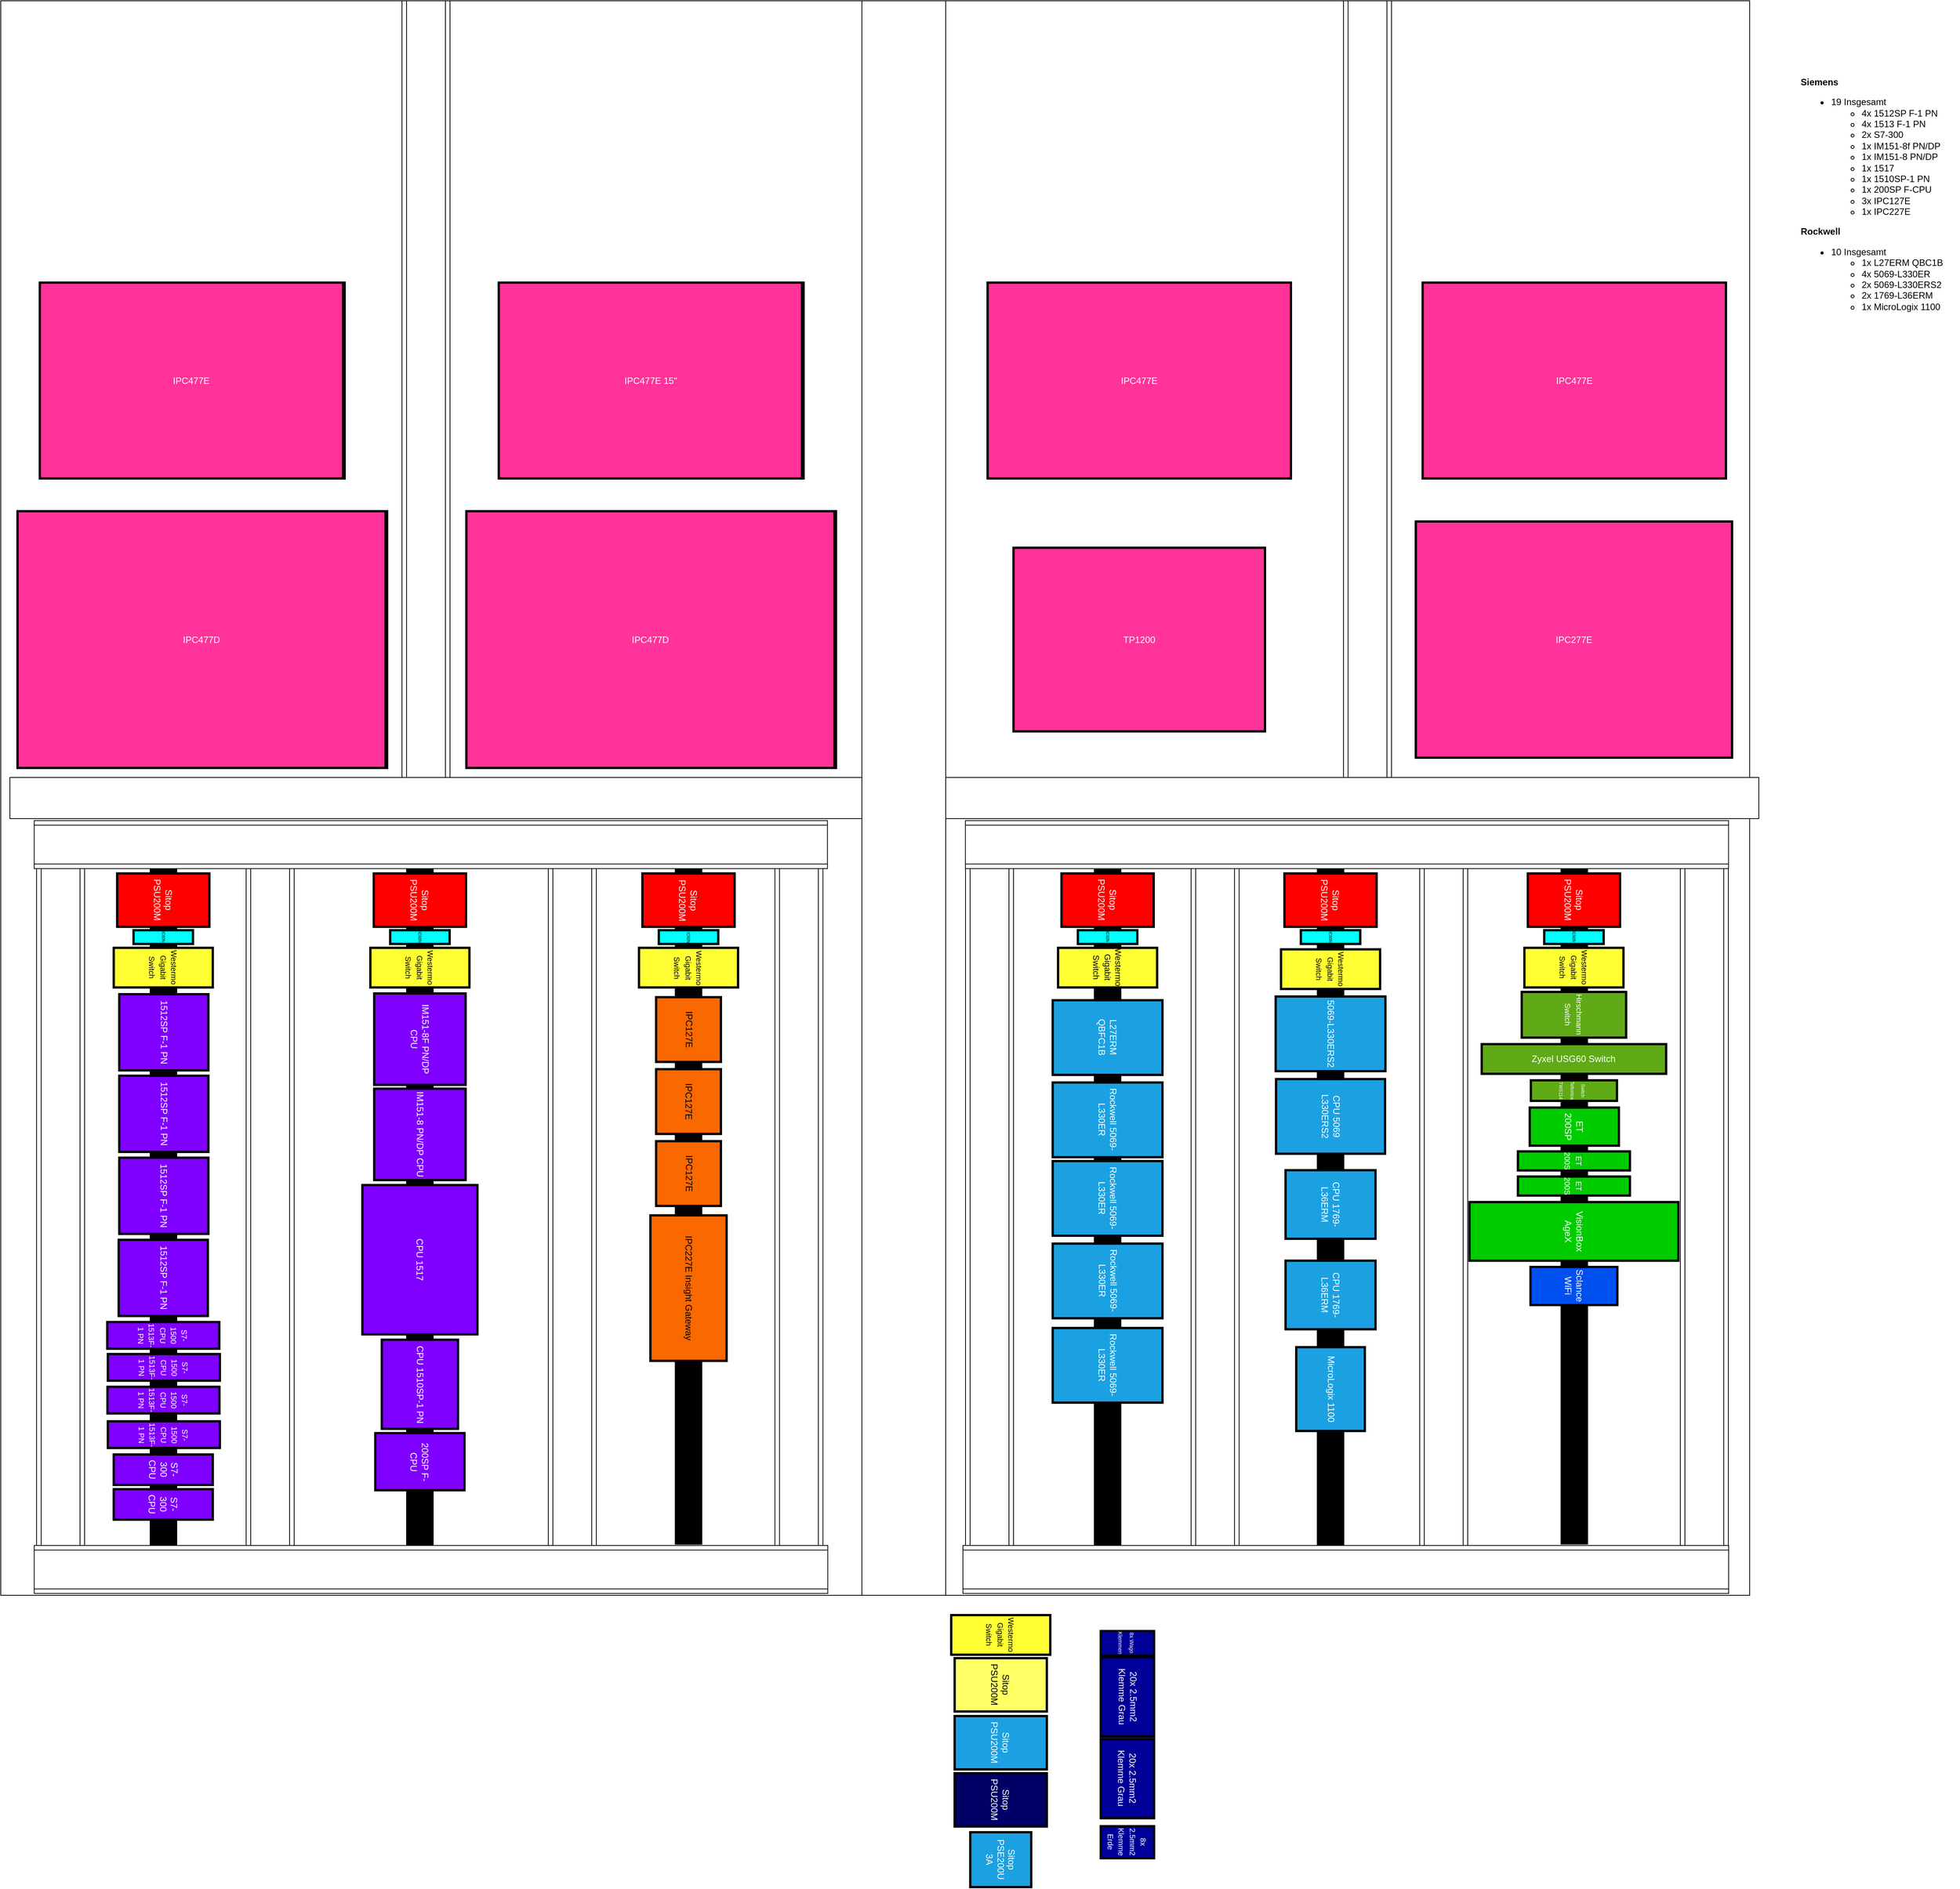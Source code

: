 <mxfile>
    <diagram id="4i3XlWR_qDF0VTYH1KfJ" name="Page-1">
        <mxGraphModel dx="-69" dy="926" grid="1" gridSize="10" guides="1" tooltips="1" connect="1" arrows="1" fold="1" page="1" pageScale="1" pageWidth="850" pageHeight="1100" math="0" shadow="0">
            <root>
                <mxCell id="0"/>
                <mxCell id="1" parent="0"/>
                <mxCell id="2" value="" style="rounded=0;whiteSpace=wrap;html=1;" parent="1" vertex="1">
                    <mxGeometry x="1790" y="70" width="2295" height="2093" as="geometry"/>
                </mxCell>
                <mxCell id="3" value="" style="rounded=0;whiteSpace=wrap;html=1;" parent="1" vertex="1">
                    <mxGeometry x="1802" y="1089.5" width="2295" height="54" as="geometry"/>
                </mxCell>
                <mxCell id="4" value="" style="rounded=0;whiteSpace=wrap;html=1;" parent="1" vertex="1">
                    <mxGeometry x="2920" y="70" width="110" height="2093" as="geometry"/>
                </mxCell>
                <mxCell id="5" value="IPC477D" style="rounded=0;whiteSpace=wrap;html=1;fillColor=#60a917;fontColor=#ffffff;strokeColor=#000000;strokeWidth=3;" parent="1" vertex="1">
                    <mxGeometry x="1814" y="740" width="483" height="337" as="geometry"/>
                </mxCell>
                <mxCell id="6" value="IPC477D" style="rounded=0;whiteSpace=wrap;html=1;fillColor=#60a917;fontColor=#ffffff;strokeColor=#000000;strokeWidth=3;" parent="1" vertex="1">
                    <mxGeometry x="2403" y="740" width="483" height="337" as="geometry"/>
                </mxCell>
                <mxCell id="8" value="IPC277E" style="rounded=0;whiteSpace=wrap;html=1;fillColor=#FF3399;fontColor=#ffffff;strokeColor=#000000;strokeWidth=3;" parent="1" vertex="1">
                    <mxGeometry x="3646.88" y="753.5" width="415" height="310" as="geometry"/>
                </mxCell>
                <mxCell id="11" value="TP1200" style="rounded=0;whiteSpace=wrap;html=1;fillColor=#FF3399;fontColor=#ffffff;strokeColor=#000000;strokeWidth=3;" parent="1" vertex="1">
                    <mxGeometry x="3119" y="788" width="330" height="241" as="geometry"/>
                </mxCell>
                <mxCell id="13" value="IPC477E" style="rounded=0;whiteSpace=wrap;html=1;fillColor=#FF3399;fontColor=#ffffff;strokeColor=#000000;strokeWidth=3;" parent="1" vertex="1">
                    <mxGeometry x="3085" y="440" width="398" height="257" as="geometry"/>
                </mxCell>
                <mxCell id="14" value="IPC477E" style="rounded=0;whiteSpace=wrap;html=1;fillColor=#FF3399;fontColor=#ffffff;strokeColor=#000000;strokeWidth=3;" parent="1" vertex="1">
                    <mxGeometry x="3655.88" y="440" width="398" height="257" as="geometry"/>
                </mxCell>
                <mxCell id="15" value="IPC477E" style="rounded=0;whiteSpace=wrap;html=1;fillColor=#FFCD42;fontColor=#ffffff;strokeColor=#000000;strokeWidth=3;" parent="1" vertex="1">
                    <mxGeometry x="1843.25" y="440" width="398" height="257" as="geometry"/>
                </mxCell>
                <mxCell id="16" value="IPC477E 15&quot;" style="rounded=0;whiteSpace=wrap;html=1;fillColor=#1ba1e2;fontColor=#ffffff;strokeColor=#000000;strokeWidth=3;" parent="1" vertex="1">
                    <mxGeometry x="2445.5" y="440" width="398" height="257" as="geometry"/>
                </mxCell>
                <mxCell id="17" value="" style="shape=process;whiteSpace=wrap;html=1;backgroundOutline=1;rotation=0;" parent="1" vertex="1">
                    <mxGeometry x="2316.5" y="70" width="63" height="1019.5" as="geometry"/>
                </mxCell>
                <mxCell id="18" value="" style="shape=process;whiteSpace=wrap;html=1;backgroundOutline=1;rotation=0;" parent="1" vertex="1">
                    <mxGeometry x="3552" y="70" width="63" height="1019.5" as="geometry"/>
                </mxCell>
                <mxCell id="25" value="" style="shape=process;whiteSpace=wrap;html=1;backgroundOutline=1;rotation=180;direction=east;" parent="1" vertex="1">
                    <mxGeometry x="2112" y="1203" width="63" height="903" as="geometry"/>
                </mxCell>
                <mxCell id="26" value="" style="shape=process;whiteSpace=wrap;html=1;backgroundOutline=1;rotation=180;direction=east;" parent="1" vertex="1">
                    <mxGeometry x="2508.5" y="1207" width="63" height="898" as="geometry"/>
                </mxCell>
                <mxCell id="27" value="" style="shape=process;whiteSpace=wrap;html=1;backgroundOutline=1;rotation=180;direction=east;" parent="1" vertex="1">
                    <mxGeometry x="2805.88" y="1204" width="63" height="898" as="geometry"/>
                </mxCell>
                <mxCell id="28" value="" style="shape=process;whiteSpace=wrap;html=1;backgroundOutline=1;rotation=180;direction=west;" parent="1" vertex="1">
                    <mxGeometry x="3056" y="1203.5" width="63" height="899" as="geometry"/>
                </mxCell>
                <mxCell id="29" value="" style="rounded=0;whiteSpace=wrap;html=1;fillColor=#000000;direction=east;rotation=90;" parent="1" vertex="1">
                    <mxGeometry x="2247.81" y="1633.84" width="889.41" height="35" as="geometry"/>
                </mxCell>
                <mxCell id="30" value="" style="rounded=0;whiteSpace=wrap;html=1;fillColor=#000000;direction=east;rotation=90;" parent="1" vertex="1">
                    <mxGeometry x="1892.22" y="1633.97" width="895.57" height="35" as="geometry"/>
                </mxCell>
                <mxCell id="31" value="" style="rounded=0;whiteSpace=wrap;html=1;fillColor=#000000;direction=east;rotation=90;" parent="1" vertex="1">
                    <mxGeometry x="1557.25" y="1636.25" width="892.5" height="35" as="geometry"/>
                </mxCell>
                <mxCell id="34" value="&lt;font color=&quot;#000000&quot; style=&quot;font-size: 10px;&quot;&gt;Westermo Gigabit Switch&lt;/font&gt;" style="rounded=0;whiteSpace=wrap;html=1;fillColor=#FFFF33;fontColor=#ffffff;strokeColor=#000000;strokeWidth=3;direction=east;rotation=90;" parent="1" vertex="1">
                    <mxGeometry x="1977.25" y="1274.12" width="52" height="130" as="geometry"/>
                </mxCell>
                <mxCell id="35" value="&lt;font color=&quot;#000000&quot; style=&quot;font-size: 10px;&quot;&gt;Westermo Gigabit Switch&lt;/font&gt;" style="rounded=0;whiteSpace=wrap;html=1;fillColor=#FFFF33;fontColor=#ffffff;strokeColor=#000000;strokeWidth=3;direction=east;rotation=90;" parent="1" vertex="1">
                    <mxGeometry x="2666.51" y="1274.12" width="52" height="130" as="geometry"/>
                </mxCell>
                <mxCell id="38" value="&lt;font color=&quot;#000000&quot; style=&quot;font-size: 10px;&quot;&gt;Westermo Gigabit Switch&lt;/font&gt;" style="rounded=0;whiteSpace=wrap;html=1;fillColor=#FFFF33;fontColor=#ffffff;strokeColor=#000000;strokeWidth=3;direction=east;rotation=90;" parent="1" vertex="1">
                    <mxGeometry x="2314.01" y="1274.12" width="52" height="130" as="geometry"/>
                </mxCell>
                <mxCell id="39" value="200SP F-CPU" style="rounded=0;whiteSpace=wrap;html=1;fillColor=#7F00FF;fontColor=#ffffff;strokeColor=#000000;strokeWidth=3;direction=east;rotation=90;" parent="1" vertex="1">
                    <mxGeometry x="2302.51" y="1929.12" width="75" height="117" as="geometry"/>
                </mxCell>
                <mxCell id="40" value="1512SP F-1 PN" style="rounded=0;whiteSpace=wrap;html=1;fillColor=#7F00FF;fontColor=#ffffff;strokeColor=#000000;strokeWidth=3;direction=east;rotation=90;" parent="1" vertex="1">
                    <mxGeometry x="1953.25" y="1687.88" width="100" height="117" as="geometry"/>
                </mxCell>
                <mxCell id="41" value="&lt;font style=&quot;font-size: 10px;&quot;&gt;S7-1500 CPU 1513F-1 PN&lt;/font&gt;" style="rounded=0;whiteSpace=wrap;html=1;fillColor=#7F00FF;fontColor=#ffffff;strokeColor=#000000;strokeWidth=3;direction=east;rotation=90;" parent="1" vertex="1">
                    <mxGeometry x="1985.75" y="1748.31" width="35" height="147" as="geometry"/>
                </mxCell>
                <mxCell id="42" value="IM151-8 PN/DP CPU" style="rounded=0;whiteSpace=wrap;html=1;fillColor=#7F00FF;fontColor=#ffffff;strokeColor=#000000;strokeWidth=3;direction=east;rotation=90;" parent="1" vertex="1">
                    <mxGeometry x="2280.01" y="1498" width="120" height="120" as="geometry"/>
                </mxCell>
                <mxCell id="43" value="S7-300 CPU" style="rounded=0;whiteSpace=wrap;html=1;fillColor=#7F00FF;fontColor=#ffffff;strokeColor=#000000;strokeWidth=3;direction=east;rotation=90;" parent="1" vertex="1">
                    <mxGeometry x="1983.25" y="1978.69" width="40" height="130" as="geometry"/>
                </mxCell>
                <mxCell id="44" value="" style="shape=process;whiteSpace=wrap;html=1;backgroundOutline=1;rotation=180;direction=east;" parent="1" vertex="1">
                    <mxGeometry x="1837" y="1207.5" width="63" height="890.5" as="geometry"/>
                </mxCell>
                <mxCell id="45" value="IM151-8F PN/DP CPU" style="rounded=0;whiteSpace=wrap;html=1;fillColor=#7F00FF;fontColor=#ffffff;strokeColor=#000000;strokeWidth=3;direction=east;rotation=90;" parent="1" vertex="1">
                    <mxGeometry x="2280.01" y="1373" width="120" height="120" as="geometry"/>
                </mxCell>
                <mxCell id="57" value="" style="rounded=0;whiteSpace=wrap;html=1;fillColor=#000000;direction=west;rotation=90;" parent="1" vertex="1">
                    <mxGeometry x="2797.44" y="1637.75" width="890" height="35" as="geometry"/>
                </mxCell>
                <mxCell id="58" value="" style="rounded=0;whiteSpace=wrap;html=1;fillColor=#000000;direction=west;rotation=90;" parent="1" vertex="1">
                    <mxGeometry x="3088.97" y="1634.22" width="892.07" height="35" as="geometry"/>
                </mxCell>
                <mxCell id="59" value="" style="rounded=0;whiteSpace=wrap;html=1;fillColor=#000000;direction=west;rotation=90;" parent="1" vertex="1">
                    <mxGeometry x="3411.14" y="1634.62" width="887.47" height="35" as="geometry"/>
                </mxCell>
                <mxCell id="60" value="&lt;span style=&quot;color: rgb(255, 255, 255); font-size: 10px;&quot;&gt;S7-1500 CPU 1513F-1 PN&lt;/span&gt;" style="rounded=0;whiteSpace=wrap;html=1;fillColor=#7F00FF;fontColor=#000000;strokeColor=#000000;strokeWidth=3;direction=west;rotation=90;" parent="1" vertex="1">
                    <mxGeometry x="1986.0" y="1833.31" width="35" height="147" as="geometry"/>
                </mxCell>
                <mxCell id="61" value="Rockwell 5069-L330ER" style="rounded=0;whiteSpace=wrap;html=1;fillColor=#1ba1e2;fontColor=#ffffff;strokeColor=#000000;strokeWidth=3;direction=west;rotation=90;" parent="1" vertex="1">
                    <mxGeometry x="3193.44" y="1570" width="98" height="144" as="geometry"/>
                </mxCell>
                <mxCell id="62" value="&lt;span style=&quot;font-size: 10px;&quot;&gt;S7-1500 CPU 1513F-1 PN&lt;/span&gt;" style="rounded=0;whiteSpace=wrap;html=1;fillColor=#7F00FF;fontColor=#ffffff;strokeColor=#000000;strokeWidth=3;direction=west;rotation=90;" parent="1" vertex="1">
                    <mxGeometry x="1986.5" y="1790.31" width="35" height="147" as="geometry"/>
                </mxCell>
                <mxCell id="64" value="Rockwell 5069-L330ER" style="rounded=0;whiteSpace=wrap;html=1;fillColor=#1ba1e2;fontColor=#ffffff;strokeColor=#000000;strokeWidth=3;direction=west;rotation=90;" parent="1" vertex="1">
                    <mxGeometry x="3193.44" y="1789.12" width="98" height="144" as="geometry"/>
                </mxCell>
                <mxCell id="65" value="&lt;span style=&quot;font-size: 11px;&quot;&gt;&lt;font color=&quot;#000000&quot;&gt;Westermo Gigabit Switch&lt;/font&gt;&lt;/span&gt;" style="rounded=0;whiteSpace=wrap;html=1;fillColor=#FFFF33;fontColor=#ffffff;strokeColor=#000000;strokeWidth=3;direction=west;rotation=90;" parent="1" vertex="1">
                    <mxGeometry x="3216.44" y="1274.12" width="52" height="130" as="geometry"/>
                </mxCell>
                <mxCell id="66" value="&lt;font style=&quot;font-size: 7px;&quot;&gt;8x Wago Klemmen&lt;/font&gt;" style="rounded=0;whiteSpace=wrap;html=1;fillColor=#000099;fontColor=#ffffff;strokeColor=#000000;strokeWidth=3;direction=west;rotation=90;" parent="1" vertex="1">
                    <mxGeometry x="3252.44" y="2190.91" width="32" height="70" as="geometry"/>
                </mxCell>
                <mxCell id="67" value="S7-300 CPU" style="rounded=0;whiteSpace=wrap;html=1;fillColor=#7F00FF;fontColor=#ffffff;strokeColor=#000000;strokeWidth=3;direction=west;rotation=90;" parent="1" vertex="1">
                    <mxGeometry x="1983.25" y="1933.12" width="40" height="130" as="geometry"/>
                </mxCell>
                <mxCell id="68" value="Sitop PSU200M" style="rounded=0;whiteSpace=wrap;html=1;fillColor=#000066;fontColor=#ffffff;strokeColor=#000000;strokeWidth=3;direction=west;rotation=90;" parent="1" vertex="1">
                    <mxGeometry x="3067.22" y="2371" width="70" height="121" as="geometry"/>
                </mxCell>
                <mxCell id="69" value="&lt;font style=&quot;font-size: 10px;&quot;&gt;Westermo Gigabit Switch&lt;/font&gt;" style="rounded=0;whiteSpace=wrap;html=1;fillColor=#FFFF33;fontColor=#000000;strokeColor=#000000;strokeWidth=3;direction=west;rotation=90;" parent="1" vertex="1">
                    <mxGeometry x="3076.22" y="2150" width="52" height="130" as="geometry"/>
                </mxCell>
                <mxCell id="70" value="&lt;font color=&quot;#ffffff&quot;&gt;1512SP F-1 PN&lt;/font&gt;" style="rounded=0;whiteSpace=wrap;html=1;fillColor=#7F00FF;fontColor=#000000;strokeColor=#000000;strokeWidth=3;direction=west;rotation=90;" parent="1" vertex="1">
                    <mxGeometry x="1954" y="1365.5" width="100" height="117" as="geometry"/>
                </mxCell>
                <mxCell id="72" value="Sitop PSU200M" style="rounded=0;whiteSpace=wrap;html=1;fillColor=#1ba1e2;fontColor=#ffffff;strokeColor=#000000;strokeWidth=3;direction=west;rotation=90;" parent="1" vertex="1">
                    <mxGeometry x="3067.22" y="2296" width="70" height="121" as="geometry"/>
                </mxCell>
                <mxCell id="73" value="Sitop PSE200U 3A" style="rounded=0;whiteSpace=wrap;html=1;fillColor=#1ba1e2;fontColor=#ffffff;strokeColor=#000000;strokeWidth=3;direction=west;rotation=90;" parent="1" vertex="1">
                    <mxGeometry x="3066.22" y="2470" width="72" height="80" as="geometry"/>
                </mxCell>
                <mxCell id="74" value="&lt;font color=&quot;#000000&quot; style=&quot;font-size: 10px;&quot;&gt;Westermo Gigabit Switch&lt;/font&gt;" style="rounded=0;whiteSpace=wrap;html=1;fillColor=#FFFF33;fontColor=#ffffff;strokeColor=#000000;strokeWidth=3;direction=west;rotation=90;" parent="1" vertex="1">
                    <mxGeometry x="3509.01" y="1276.12" width="52" height="130" as="geometry"/>
                </mxCell>
                <mxCell id="75" value="1512SP F-1 PN" style="rounded=0;whiteSpace=wrap;html=1;fillColor=#7F00FF;fontColor=#ffffff;strokeColor=#000000;strokeWidth=3;direction=west;rotation=90;" parent="1" vertex="1">
                    <mxGeometry x="1954.0" y="1472.5" width="100" height="117" as="geometry"/>
                </mxCell>
                <mxCell id="76" value="5069-L330ERS2" style="rounded=0;whiteSpace=wrap;html=1;fillColor=#1ba1e2;fontColor=#ffffff;strokeColor=#000000;strokeWidth=3;direction=west;rotation=90;" parent="1" vertex="1">
                    <mxGeometry x="3486.01" y="1354" width="98" height="144" as="geometry"/>
                </mxCell>
                <mxCell id="77" value="Sitop PSU200M" style="rounded=0;whiteSpace=wrap;html=1;fillColor=#FFFF66;fontColor=#000000;strokeColor=#000000;strokeWidth=3;direction=west;rotation=90;" parent="1" vertex="1">
                    <mxGeometry x="3067.22" y="2220" width="70" height="121" as="geometry"/>
                </mxCell>
                <mxCell id="78" value="&lt;font color=&quot;#ffffff&quot;&gt;1512SP F-1 PN&lt;/font&gt;" style="rounded=0;whiteSpace=wrap;html=1;fillColor=#7F00FF;fontColor=#000000;strokeColor=#000000;strokeWidth=3;direction=west;rotation=90;" parent="1" vertex="1">
                    <mxGeometry x="1954.0" y="1580.12" width="100" height="117" as="geometry"/>
                </mxCell>
                <mxCell id="79" value="CPU 1517" style="rounded=0;whiteSpace=wrap;html=1;fillColor=#7F00FF;fontColor=#ffffff;strokeColor=#000000;strokeWidth=3;direction=west;rotation=90;" parent="1" vertex="1">
                    <mxGeometry x="2242.01" y="1647" width="196" height="151" as="geometry"/>
                </mxCell>
                <mxCell id="80" value="" style="shape=process;whiteSpace=wrap;html=1;backgroundOutline=1;rotation=180;direction=west;" parent="1" vertex="1">
                    <mxGeometry x="3352" y="1204" width="63" height="902" as="geometry"/>
                </mxCell>
                <mxCell id="81" value="" style="shape=process;whiteSpace=wrap;html=1;backgroundOutline=1;rotation=180;direction=west;" parent="1" vertex="1">
                    <mxGeometry x="3652" y="1208" width="63" height="898.5" as="geometry"/>
                </mxCell>
                <mxCell id="82" value="" style="shape=process;whiteSpace=wrap;html=1;backgroundOutline=1;rotation=180;direction=west;" parent="1" vertex="1">
                    <mxGeometry x="3994" y="1205.74" width="63" height="898.91" as="geometry"/>
                </mxCell>
                <mxCell id="83" value="&lt;font style=&quot;&quot;&gt;&lt;font color=&quot;#ffffff&quot; style=&quot;font-size: 6px;&quot;&gt;Switch Teltonica TWS114&lt;/font&gt;&lt;br&gt;&lt;/font&gt;" style="rounded=0;whiteSpace=wrap;html=1;fillColor=#60A917;fontColor=#000000;strokeColor=#000000;strokeWidth=3;direction=west;rotation=90;" parent="1" vertex="1">
                    <mxGeometry x="3840.88" y="1444" width="27" height="113" as="geometry"/>
                </mxCell>
                <mxCell id="84" value="&lt;font style=&quot;font-size: 10px;&quot; color=&quot;#000000&quot;&gt;Westermo Gigabit Switch&lt;/font&gt;" style="rounded=0;whiteSpace=wrap;html=1;fillColor=#FFFF33;fontColor=#ffffff;strokeColor=#000000;strokeWidth=3;direction=west;rotation=90;" parent="1" vertex="1">
                    <mxGeometry x="3828.38" y="1274.12" width="52" height="130" as="geometry"/>
                </mxCell>
                <mxCell id="85" value="&lt;span style=&quot;color: rgb(255, 255, 255); font-size: 10px;&quot;&gt;S7-1500 CPU 1513F-1 PN&lt;/span&gt;" style="rounded=0;whiteSpace=wrap;html=1;fillColor=#7F00FF;strokeWidth=3;direction=east;rotation=90;" parent="1" vertex="1">
                    <mxGeometry x="1986.5" y="1878.62" width="35" height="147" as="geometry"/>
                </mxCell>
                <mxCell id="86" value="Rockwell 5069-L330ER" style="rounded=0;whiteSpace=wrap;html=1;fillColor=#1ba1e2;strokeWidth=3;direction=east;rotation=90;fontColor=#ffffff;strokeColor=#000000;" parent="1" vertex="1">
                    <mxGeometry x="3193.44" y="1678.36" width="98" height="144" as="geometry"/>
                </mxCell>
                <mxCell id="87" value="" style="shape=process;whiteSpace=wrap;html=1;backgroundOutline=1;rotation=-90;direction=east;" parent="1" vertex="1">
                    <mxGeometry x="2323.06" y="1608.44" width="63" height="1041.35" as="geometry"/>
                </mxCell>
                <mxCell id="88" value="Sclance WiFi" style="rounded=0;whiteSpace=wrap;html=1;fillColor=#0050ef;fontColor=#ffffff;strokeColor=#000000;strokeWidth=3;direction=east;rotation=90;" parent="1" vertex="1">
                    <mxGeometry x="3829.38" y="1700" width="50" height="114" as="geometry"/>
                </mxCell>
                <mxCell id="89" value="CPU 1510SP-1 PN" style="rounded=0;whiteSpace=wrap;html=1;fillColor=#7F00FF;fontColor=#ffffff;strokeColor=#000000;strokeWidth=3;direction=east;rotation=90;" parent="1" vertex="1">
                    <mxGeometry x="2281.51" y="1836" width="117" height="100" as="geometry"/>
                </mxCell>
                <mxCell id="91" value="" style="shape=process;whiteSpace=wrap;html=1;backgroundOutline=1;rotation=-90;direction=east;" parent="1" vertex="1">
                    <mxGeometry x="2322.85" y="657.18" width="63" height="1040.94" as="geometry"/>
                </mxCell>
                <mxCell id="92" value="" style="shape=process;whiteSpace=wrap;html=1;backgroundOutline=1;rotation=-90;direction=east;" parent="1" vertex="1">
                    <mxGeometry x="3523.49" y="1626.72" width="63" height="1004.79" as="geometry"/>
                </mxCell>
                <mxCell id="93" value="" style="shape=process;whiteSpace=wrap;html=1;backgroundOutline=1;rotation=-90;direction=east;" parent="1" vertex="1">
                    <mxGeometry x="3525.05" y="676.95" width="63" height="1001.41" as="geometry"/>
                </mxCell>
                <mxCell id="102" value="IPC477D" style="rounded=0;whiteSpace=wrap;html=1;fillColor=#FF3399;fontColor=#ffffff;strokeColor=#000000;strokeWidth=3;" parent="1" vertex="1">
                    <mxGeometry x="1812" y="740" width="483" height="337" as="geometry"/>
                </mxCell>
                <mxCell id="103" value="IPC477E" style="rounded=0;whiteSpace=wrap;html=1;fillColor=#FF3399;fontColor=#ffffff;strokeColor=#000000;strokeWidth=3;" parent="1" vertex="1">
                    <mxGeometry x="1841.25" y="440" width="398" height="257" as="geometry"/>
                </mxCell>
                <mxCell id="104" value="IPC477E 15&quot;" style="rounded=0;whiteSpace=wrap;html=1;fillColor=#FF3399;fontColor=#ffffff;strokeColor=#000000;strokeWidth=3;" parent="1" vertex="1">
                    <mxGeometry x="2443.5" y="440" width="398" height="257" as="geometry"/>
                </mxCell>
                <mxCell id="105" value="IPC477D" style="rounded=0;whiteSpace=wrap;html=1;fillColor=#FF3399;fontColor=#ffffff;strokeColor=#000000;strokeWidth=3;" parent="1" vertex="1">
                    <mxGeometry x="2401" y="740" width="483" height="337" as="geometry"/>
                </mxCell>
                <mxCell id="106" value="MicroLogix 1100" style="rounded=0;whiteSpace=wrap;html=1;fontColor=#ffffff;fillColor=#1ba1e2;rotation=90;strokeColor=#000000;strokeWidth=3;" parent="1" vertex="1">
                    <mxGeometry x="3480.01" y="1847.31" width="110" height="90" as="geometry"/>
                </mxCell>
                <mxCell id="46" value="CPU 1769-L36ERM" style="rounded=0;whiteSpace=wrap;html=1;fillColor=#1ba1e2;fontColor=#ffffff;strokeColor=#000000;strokeWidth=3;direction=east;rotation=90;" parent="1" vertex="1">
                    <mxGeometry x="3490" y="1591" width="90" height="118" as="geometry"/>
                </mxCell>
                <mxCell id="47" value="CPU 1769-L36ERM" style="rounded=0;whiteSpace=wrap;html=1;fillColor=#1ba1e2;fontColor=#ffffff;strokeColor=#000000;strokeWidth=3;direction=east;rotation=90;" parent="1" vertex="1">
                    <mxGeometry x="3490" y="1709.78" width="90" height="118" as="geometry"/>
                </mxCell>
                <mxCell id="48" value="CPU 5069 L330ERS2" style="rounded=0;whiteSpace=wrap;html=1;fillColor=#1ba1e2;fontColor=#ffffff;strokeColor=#000000;strokeWidth=3;direction=east;rotation=90;" parent="1" vertex="1">
                    <mxGeometry x="3486.01" y="1462.9" width="98" height="143" as="geometry"/>
                </mxCell>
                <mxCell id="33" value="&lt;font style=&quot;font-size: 10px;&quot;&gt;Hirschmann Switch&lt;/font&gt;" style="rounded=0;whiteSpace=wrap;html=1;fillColor=#60A917;fontColor=#ffffff;strokeColor=#000000;strokeWidth=3;direction=east;rotation=90;" parent="1" vertex="1">
                    <mxGeometry x="3824.38" y="1332.5" width="60" height="137" as="geometry"/>
                </mxCell>
                <mxCell id="37" value="VisionBox AgeX" style="rounded=0;whiteSpace=wrap;html=1;fillColor=#00CC00;fontColor=#ffffff;strokeColor=#000000;strokeWidth=3;direction=east;rotation=90;" parent="1" vertex="1">
                    <mxGeometry x="3815.88" y="1548.31" width="77" height="274" as="geometry"/>
                </mxCell>
                <mxCell id="52" value="&lt;font style=&quot;font-size: 10px;&quot;&gt;ET 200S&lt;/font&gt;" style="rounded=0;whiteSpace=wrap;html=1;fillColor=#00CC00;fontColor=#ffffff;strokeColor=#000000;strokeWidth=3;direction=east;rotation=90;" parent="1" vertex="1">
                    <mxGeometry x="3841.88" y="1552.31" width="25" height="147" as="geometry"/>
                </mxCell>
                <mxCell id="53" value="&lt;span style=&quot;font-size: 10px;&quot;&gt;ET 200S&lt;/span&gt;" style="rounded=0;whiteSpace=wrap;html=1;fillColor=#00CC00;fontColor=#ffffff;strokeColor=#000000;strokeWidth=3;direction=east;rotation=90;" parent="1" vertex="1">
                    <mxGeometry x="3841.88" y="1519.31" width="25" height="147" as="geometry"/>
                </mxCell>
                <mxCell id="54" value="ET 200SP" style="rounded=0;whiteSpace=wrap;html=1;fillColor=#00CC00;fontColor=#ffffff;strokeColor=#000000;strokeWidth=3;direction=east;rotation=90;" parent="1" vertex="1">
                    <mxGeometry x="3829.88" y="1489.31" width="50" height="117" as="geometry"/>
                </mxCell>
                <mxCell id="56" value="Zyxel USG60 Switch" style="rounded=0;whiteSpace=wrap;html=1;fillColor=#60A917;fontColor=#ffffff;strokeColor=#000000;strokeWidth=3;direction=east;rotation=0;" parent="1" vertex="1">
                    <mxGeometry x="3733.38" y="1439.5" width="242" height="39" as="geometry"/>
                </mxCell>
                <mxCell id="49" value="20x 2.5mm2 Klemme Grau" style="rounded=0;whiteSpace=wrap;html=1;fillColor=#000099;fontColor=#ffffff;strokeColor=#000000;strokeWidth=3;direction=east;rotation=90;" parent="1" vertex="1">
                    <mxGeometry x="3216.44" y="2368.6" width="104" height="70" as="geometry"/>
                </mxCell>
                <mxCell id="50" value="20x 2.5mm2 Klemme Grau" style="rounded=0;whiteSpace=wrap;html=1;fillColor=#000099;fontColor=#ffffff;strokeColor=#000000;strokeWidth=3;direction=east;rotation=90;" parent="1" vertex="1">
                    <mxGeometry x="3216.44" y="2261.48" width="104" height="70" as="geometry"/>
                </mxCell>
                <mxCell id="51" value="&lt;font style=&quot;font-size: 10px;&quot;&gt;8x 2.5mm2 Klemme Erde&lt;/font&gt;" style="rounded=0;whiteSpace=wrap;html=1;fillColor=#000099;fontColor=#ffffff;strokeColor=#000000;strokeWidth=3;direction=east;rotation=90;" parent="1" vertex="1">
                    <mxGeometry x="3247.44" y="2452.1" width="42" height="70" as="geometry"/>
                </mxCell>
                <mxCell id="109" value="IPC227E Insight Gateway" style="rounded=0;whiteSpace=wrap;html=1;fillColor=#fa6800;fontColor=#000000;strokeColor=#000000;strokeWidth=3;direction=east;rotation=90;" parent="1" vertex="1">
                    <mxGeometry x="2597.01" y="1709.78" width="191" height="100" as="geometry"/>
                </mxCell>
                <mxCell id="110" value="IPC127E" style="rounded=0;whiteSpace=wrap;html=1;fillColor=#fa6800;fontColor=#000000;strokeColor=#000000;strokeWidth=3;direction=east;rotation=90;" parent="1" vertex="1">
                    <mxGeometry x="2650.01" y="1566.9" width="85" height="85" as="geometry"/>
                </mxCell>
                <mxCell id="111" value="IPC127E" style="rounded=0;whiteSpace=wrap;html=1;fillColor=#fa6800;fontColor=#000000;strokeColor=#000000;strokeWidth=3;direction=west;rotation=90;" parent="1" vertex="1">
                    <mxGeometry x="2650.01" y="1472.4" width="85" height="85" as="geometry"/>
                </mxCell>
                <mxCell id="112" value="IPC127E" style="rounded=0;whiteSpace=wrap;html=1;fillColor=#fa6800;fontColor=#000000;strokeColor=#000000;strokeWidth=3;direction=east;rotation=90;" parent="1" vertex="1">
                    <mxGeometry x="2650.01" y="1377.9" width="85" height="85" as="geometry"/>
                </mxCell>
                <mxCell id="113" value="L27ERM QBFC1B" style="rounded=0;whiteSpace=wrap;html=1;fillColor=#1ba1e2;fontColor=#ffffff;strokeColor=#000000;strokeWidth=3;direction=east;rotation=90;" parent="1" vertex="1">
                    <mxGeometry x="3193.44" y="1358.9" width="98" height="144" as="geometry"/>
                </mxCell>
                <mxCell id="114" value="Rockwell 5069-L330ER" style="rounded=0;whiteSpace=wrap;html=1;fillColor=#1ba1e2;fontColor=#ffffff;strokeColor=#000000;strokeWidth=3;direction=west;rotation=90;" parent="1" vertex="1">
                    <mxGeometry x="3193.44" y="1466.9" width="98" height="144" as="geometry"/>
                </mxCell>
                <mxCell id="116" value="Sitop PSU200M" style="rounded=0;whiteSpace=wrap;html=1;fillColor=#FF0000;fontColor=#ffffff;strokeColor=#000000;strokeWidth=3;direction=west;rotation=90;" parent="1" vertex="1">
                    <mxGeometry x="1968.25" y="1190" width="70" height="121" as="geometry"/>
                </mxCell>
                <mxCell id="117" value="Sitop PSU200M" style="rounded=0;whiteSpace=wrap;html=1;fillColor=#FF0000;fontColor=#ffffff;strokeColor=#000000;strokeWidth=3;direction=west;rotation=90;" parent="1" vertex="1">
                    <mxGeometry x="2305" y="1190" width="70" height="121" as="geometry"/>
                </mxCell>
                <mxCell id="118" value="Sitop PSU200M" style="rounded=0;whiteSpace=wrap;html=1;fillColor=#FF0000;fontColor=#ffffff;strokeColor=#000000;strokeWidth=3;direction=west;rotation=90;" parent="1" vertex="1">
                    <mxGeometry x="2657.51" y="1190" width="70" height="121" as="geometry"/>
                </mxCell>
                <mxCell id="119" value="Sitop PSU200M" style="rounded=0;whiteSpace=wrap;html=1;fillColor=#FF0000;fontColor=#ffffff;strokeColor=#000000;strokeWidth=3;direction=west;rotation=90;" parent="1" vertex="1">
                    <mxGeometry x="3207.44" y="1190" width="70" height="121" as="geometry"/>
                </mxCell>
                <mxCell id="120" value="Sitop PSU200M" style="rounded=0;whiteSpace=wrap;html=1;fillColor=#FF0000;fontColor=#ffffff;strokeColor=#000000;strokeWidth=3;direction=west;rotation=90;" parent="1" vertex="1">
                    <mxGeometry x="3500" y="1190" width="70" height="121" as="geometry"/>
                </mxCell>
                <mxCell id="121" value="Sitop PSU200M" style="rounded=0;whiteSpace=wrap;html=1;fillColor=#FF0000;fontColor=#ffffff;strokeColor=#000000;strokeWidth=3;direction=west;rotation=90;" parent="1" vertex="1">
                    <mxGeometry x="3819.38" y="1190" width="70" height="121" as="geometry"/>
                </mxCell>
                <mxCell id="122" value="&lt;font color=&quot;#000000&quot; style=&quot;font-size: 5px;&quot;&gt;IC60N&lt;/font&gt;" style="rounded=0;whiteSpace=wrap;html=1;strokeColor=#000000;strokeWidth=3;fontSize=6;fontColor=#FFFFFF;fillColor=#00FFFF;rotation=90;" parent="1" vertex="1">
                    <mxGeometry x="1994.25" y="1260" width="18" height="78" as="geometry"/>
                </mxCell>
                <mxCell id="124" value="&lt;font color=&quot;#000000&quot; style=&quot;font-size: 5px;&quot;&gt;IC60N&lt;/font&gt;" style="rounded=0;whiteSpace=wrap;html=1;strokeColor=#000000;strokeWidth=3;fontSize=6;fontColor=#FFFFFF;fillColor=#00FFFF;rotation=90;" parent="1" vertex="1">
                    <mxGeometry x="2331.01" y="1260" width="18" height="78" as="geometry"/>
                </mxCell>
                <mxCell id="125" value="&lt;font color=&quot;#000000&quot; style=&quot;font-size: 5px;&quot;&gt;IC60N&lt;/font&gt;" style="rounded=0;whiteSpace=wrap;html=1;strokeColor=#000000;strokeWidth=3;fontSize=6;fontColor=#FFFFFF;fillColor=#00FFFF;rotation=90;" parent="1" vertex="1">
                    <mxGeometry x="2683.51" y="1260" width="18" height="78" as="geometry"/>
                </mxCell>
                <mxCell id="126" value="&lt;font color=&quot;#000000&quot; style=&quot;font-size: 5px;&quot;&gt;IC60N&lt;/font&gt;" style="rounded=0;whiteSpace=wrap;html=1;strokeColor=#000000;strokeWidth=3;fontSize=6;fontColor=#FFFFFF;fillColor=#00FFFF;rotation=90;" parent="1" vertex="1">
                    <mxGeometry x="3233.44" y="1260" width="18" height="78" as="geometry"/>
                </mxCell>
                <mxCell id="127" value="&lt;font color=&quot;#000000&quot; style=&quot;font-size: 5px;&quot;&gt;IC60N&lt;/font&gt;" style="rounded=0;whiteSpace=wrap;html=1;strokeColor=#000000;strokeWidth=3;fontSize=6;fontColor=#FFFFFF;fillColor=#00FFFF;rotation=90;" parent="1" vertex="1">
                    <mxGeometry x="3526" y="1260" width="18" height="78" as="geometry"/>
                </mxCell>
                <mxCell id="128" value="&lt;font color=&quot;#000000&quot; style=&quot;font-size: 5px;&quot;&gt;IC60N&lt;/font&gt;" style="rounded=0;whiteSpace=wrap;html=1;strokeColor=#000000;strokeWidth=3;fontSize=6;fontColor=#FFFFFF;fillColor=#00FFFF;rotation=90;" parent="1" vertex="1">
                    <mxGeometry x="3845.38" y="1260" width="18" height="78" as="geometry"/>
                </mxCell>
                <mxCell id="129" value="&lt;b&gt;Siemens&lt;/b&gt;&lt;br&gt;&lt;ul&gt;&lt;li&gt;19 Insgesamt&lt;/li&gt;&lt;ul&gt;&lt;li&gt;4x 1512SP F-1 PN&lt;/li&gt;&lt;li&gt;4x 1513 F-1 PN&lt;/li&gt;&lt;li&gt;2x S7-300&lt;/li&gt;&lt;li&gt;1x IM151-8f PN/DP&lt;/li&gt;&lt;li&gt;1x IM151-8 PN/DP&lt;/li&gt;&lt;li&gt;1x 1517&lt;/li&gt;&lt;li&gt;1x 1510SP-1 PN&lt;/li&gt;&lt;li&gt;1x 200SP F-CPU&lt;/li&gt;&lt;li&gt;3x IPC127E&lt;/li&gt;&lt;li&gt;1x IPC227E&lt;/li&gt;&lt;/ul&gt;&lt;/ul&gt;&lt;b&gt;Rockwell&lt;/b&gt;&lt;br&gt;&lt;ul style=&quot;&quot;&gt;&lt;li style=&quot;&quot;&gt;10 Insgesamt&lt;/li&gt;&lt;ul&gt;&lt;li style=&quot;&quot;&gt;1x L27ERM QBC1B&lt;/li&gt;&lt;li style=&quot;&quot;&gt;4x 5069-L330ER&lt;/li&gt;&lt;li style=&quot;&quot;&gt;2x 5069-L330ERS2&lt;/li&gt;&lt;li style=&quot;&quot;&gt;2x 1769-L36ERM&lt;/li&gt;&lt;li style=&quot;&quot;&gt;1x MicroLogix 1100&lt;/li&gt;&lt;/ul&gt;&lt;/ul&gt;" style="text;html=1;strokeColor=none;fillColor=none;align=left;verticalAlign=middle;whiteSpace=wrap;rounded=0;" vertex="1" parent="1">
                    <mxGeometry x="4150" y="120" width="210" height="420" as="geometry"/>
                </mxCell>
            </root>
        </mxGraphModel>
    </diagram>
</mxfile>